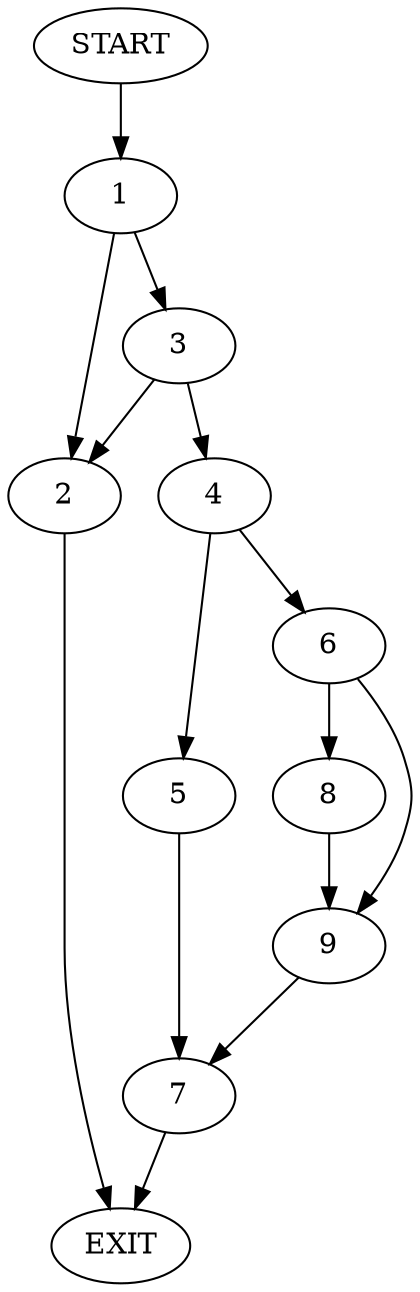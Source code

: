 digraph {
0 [label="START"]
10 [label="EXIT"]
0 -> 1
1 -> 2
1 -> 3
2 -> 10
3 -> 4
3 -> 2
4 -> 5
4 -> 6
5 -> 7
6 -> 8
6 -> 9
8 -> 9
9 -> 7
7 -> 10
}
